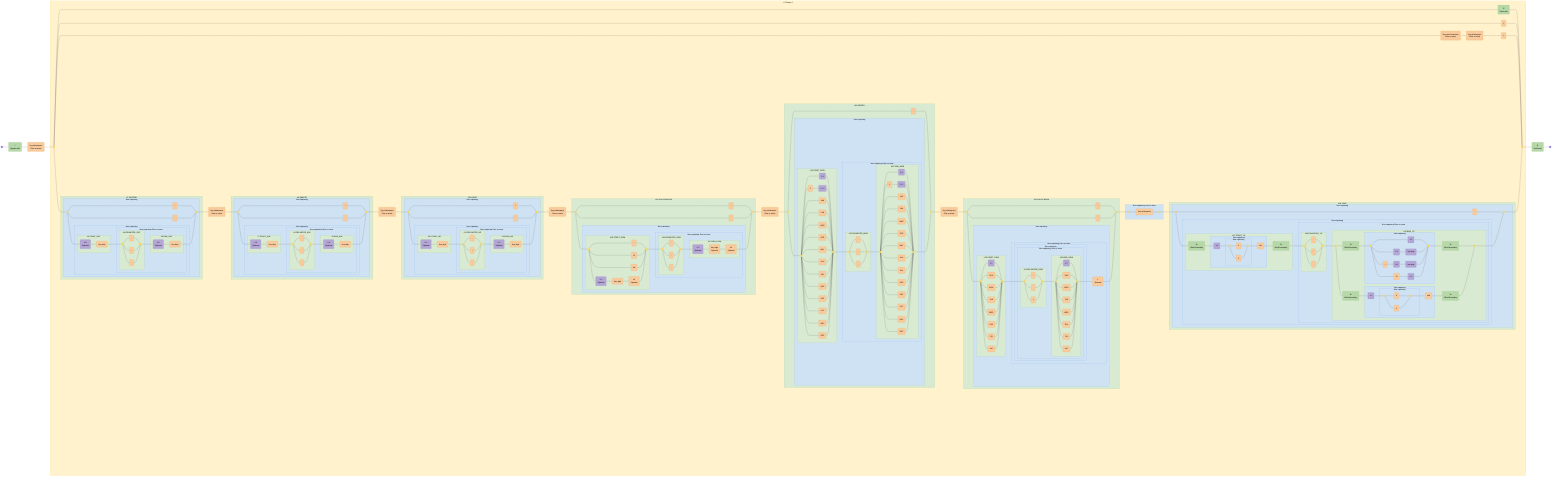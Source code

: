 graph LR
  accTitle: "Regex: ^\\s*($|#|\\w+\\s*=|(?<SECOND>(?:\\?|\\*|(?:(?<START_SEC>[0-5]?\\d)(?:(?<DELIMITER_SEC>\\-|\\/|\\,)(?<END_SEC>[0-6]?\\d))*)))\\s+(?<MINUTE>(?:\\?|\\*|(?:(?<START_MIN>[0-5]?\\d)(?:(?<DELIMITER_MIN>\\-|\\/|\\,)(?<END_MIN>[0-6]?\\d))*)))\\s+(?<HOUR>(?:\\?|\\*|(?:(?<START_HR>[0-2]?\\d)(?:(?<DELIMITER_HR>\\-|\\/|\\,)(?<END_HR>[0-2]?\\d))*)))\\s+(?<DAYOFMONTH>\\?|\\*|(?:(?<START_DOM>L|W|LW|[1-3]?\\dW?)(?:(?<DELIMITER_DOM>\\-|\\/|\\,)(?<END_DOM>[1-3]?\\d?W?))*))\\s+(?<MONTH>\\*|(?:(?<START_MON>[1-9]|1[012]|JAN|FEB|MAR|APR|MAY|JUN|JUL|AUG|SEP|OCT|NOV|DEC)(?:(?<DELIMITER_MON>\\-|\\/|\\,)(?<END_MON>[1-9]|1[012]|JAN|FEB|MAR|APR|MAY|JUN|JUL|AUG|SEP|OCT|NOV|DEC))*))\\s+(?<DAYOFWEEK>\\?|\\*|(?:(?<START_DOW>[1-7]|SUN|MON|TUE|WED|THU|FRI|SAT)(?:(?:(?:(?<DELIMITER_DOW>\\/|\\,|\\#)(?<END_DOW>[1-7]|SUN|MON|TUE|WED|THU|FRI|SAT))*)L?)*))(?:|\\s)+(?<YEAR>(?:\\*|(?:(?<START_YR>\\b(?:[1-2](?:9|0)\\d\\d)\\b)(?:(?<DELIMITER_YR>\\-|\\/|\\,)(?<END_YR>\\b(?:[1-9]|[1-9][0-9]|1[0-8][0-9]|19[0-2])\\b|\\b(?:[1-2](?:9|0)\\d\\d)\\b))*))))$"
  accDescr: "Generated with regex-to-mermaid@1.0.3"

  %% Nodes
  start@{ shape: f-circ };
  fin@{ shape: f-circ };
  assertion_1("^<br><i>Begins with</i>"):::assertion;
  literal_1("Any whitespace<br><i>Zero or more</i>"):::literal;
  disjunction_begin_1:::disjunction@{ shape: f-circ };
  disjunction_end_1:::disjunction@{ shape: f-circ };
  assertion_2("$<br><i>Ends with</i>"):::assertion;
  literal_2("#"):::literal;
  literal_3("Any word character<br><i>One or more</i>"):::literal;
  literal_4("Any whitespace<br><i>Zero or more</i>"):::literal;
  literal_5("="):::literal;
  disjunction_begin_2:::disjunction@{ shape: f-circ };
  disjunction_end_2:::disjunction@{ shape: f-circ };
  literal_6("?"):::literal;
  literal_7("*"):::literal;
  char_class_1("0-5<br><i>Optional</i>"):::char-class;
  literal_8("Any digit"):::literal;
  disjunction_begin_3:::disjunction@{ shape: f-circ };
  disjunction_end_3:::disjunction@{ shape: f-circ };
  literal_9("-"):::literal;
  literal_10("/"):::literal;
  literal_11(","):::literal;
  char_class_2("0-6<br><i>Optional</i>"):::char-class;
  literal_12("Any digit"):::literal;
  literal_13("Any whitespace<br><i>One or more</i>"):::literal;
  disjunction_begin_4:::disjunction@{ shape: f-circ };
  disjunction_end_4:::disjunction@{ shape: f-circ };
  literal_14("?"):::literal;
  literal_15("*"):::literal;
  char_class_3("0-5<br><i>Optional</i>"):::char-class;
  literal_16("Any digit"):::literal;
  disjunction_begin_5:::disjunction@{ shape: f-circ };
  disjunction_end_5:::disjunction@{ shape: f-circ };
  literal_17("-"):::literal;
  literal_18("/"):::literal;
  literal_19(","):::literal;
  char_class_4("0-6<br><i>Optional</i>"):::char-class;
  literal_20("Any digit"):::literal;
  literal_21("Any whitespace<br><i>One or more</i>"):::literal;
  disjunction_begin_6:::disjunction@{ shape: f-circ };
  disjunction_end_6:::disjunction@{ shape: f-circ };
  literal_22("?"):::literal;
  literal_23("*"):::literal;
  char_class_5("0-2<br><i>Optional</i>"):::char-class;
  literal_24("Any digit"):::literal;
  disjunction_begin_7:::disjunction@{ shape: f-circ };
  disjunction_end_7:::disjunction@{ shape: f-circ };
  literal_25("-"):::literal;
  literal_26("/"):::literal;
  literal_27(","):::literal;
  char_class_6("0-2<br><i>Optional</i>"):::char-class;
  literal_28("Any digit"):::literal;
  literal_29("Any whitespace<br><i>One or more</i>"):::literal;
  disjunction_begin_8:::disjunction@{ shape: f-circ };
  disjunction_end_8:::disjunction@{ shape: f-circ };
  literal_30("?"):::literal;
  literal_31("*"):::literal;
  disjunction_begin_9:::disjunction@{ shape: f-circ };
  disjunction_end_9:::disjunction@{ shape: f-circ };
  literal_32("L"):::literal;
  literal_33("W"):::literal;
  literal_34("LW"):::literal;
  char_class_7("1-3<br><i>Optional</i>"):::char-class;
  literal_35("Any digit"):::literal;
  literal_36("W<br><i>Optional</i>"):::literal;
  disjunction_begin_10:::disjunction@{ shape: f-circ };
  disjunction_end_10:::disjunction@{ shape: f-circ };
  literal_37("-"):::literal;
  literal_38("/"):::literal;
  literal_39(","):::literal;
  char_class_8("1-3<br><i>Optional</i>"):::char-class;
  literal_40("Any digit<br><i>Optional</i>"):::literal;
  literal_41("W<br><i>Optional</i>"):::literal;
  literal_42("Any whitespace<br><i>One or more</i>"):::literal;
  disjunction_begin_11:::disjunction@{ shape: f-circ };
  disjunction_end_11:::disjunction@{ shape: f-circ };
  literal_43("*"):::literal;
  disjunction_begin_12:::disjunction@{ shape: f-circ };
  disjunction_end_12:::disjunction@{ shape: f-circ };
  char_class_9("1-9"):::char-class;
  literal_44("1"):::literal;
  char_class_10("0 1 2"):::char-class;
  literal_45("JAN"):::literal;
  literal_46("FEB"):::literal;
  literal_47("MAR"):::literal;
  literal_48("APR"):::literal;
  literal_49("MAY"):::literal;
  literal_50("JUN"):::literal;
  literal_51("JUL"):::literal;
  literal_52("AUG"):::literal;
  literal_53("SEP"):::literal;
  literal_54("OCT"):::literal;
  literal_55("NOV"):::literal;
  literal_56("DEC"):::literal;
  disjunction_begin_13:::disjunction@{ shape: f-circ };
  disjunction_end_13:::disjunction@{ shape: f-circ };
  literal_57("-"):::literal;
  literal_58("/"):::literal;
  literal_59(","):::literal;
  disjunction_begin_14:::disjunction@{ shape: f-circ };
  disjunction_end_14:::disjunction@{ shape: f-circ };
  char_class_11("1-9"):::char-class;
  literal_60("1"):::literal;
  char_class_12("0 1 2"):::char-class;
  literal_61("JAN"):::literal;
  literal_62("FEB"):::literal;
  literal_63("MAR"):::literal;
  literal_64("APR"):::literal;
  literal_65("MAY"):::literal;
  literal_66("JUN"):::literal;
  literal_67("JUL"):::literal;
  literal_68("AUG"):::literal;
  literal_69("SEP"):::literal;
  literal_70("OCT"):::literal;
  literal_71("NOV"):::literal;
  literal_72("DEC"):::literal;
  literal_73("Any whitespace<br><i>One or more</i>"):::literal;
  disjunction_begin_15:::disjunction@{ shape: f-circ };
  disjunction_end_15:::disjunction@{ shape: f-circ };
  literal_74("?"):::literal;
  literal_75("*"):::literal;
  disjunction_begin_16:::disjunction@{ shape: f-circ };
  disjunction_end_16:::disjunction@{ shape: f-circ };
  char_class_13("1-7"):::char-class;
  literal_76("SUN"):::literal;
  literal_77("MON"):::literal;
  literal_78("TUE"):::literal;
  literal_79("WED"):::literal;
  literal_80("THU"):::literal;
  literal_81("FRI"):::literal;
  literal_82("SAT"):::literal;
  disjunction_begin_17:::disjunction@{ shape: f-circ };
  disjunction_end_17:::disjunction@{ shape: f-circ };
  literal_83("/"):::literal;
  literal_84(","):::literal;
  literal_85("#"):::literal;
  disjunction_begin_18:::disjunction@{ shape: f-circ };
  disjunction_end_18:::disjunction@{ shape: f-circ };
  char_class_14("1-7"):::char-class;
  literal_86("SUN"):::literal;
  literal_87("MON"):::literal;
  literal_88("TUE"):::literal;
  literal_89("WED"):::literal;
  literal_90("THU"):::literal;
  literal_91("FRI"):::literal;
  literal_92("SAT"):::literal;
  literal_93("L<br><i>Optional</i>"):::literal;
  disjunction_begin_19:::disjunction@{ shape: f-circ };
  disjunction_end_19:::disjunction@{ shape: f-circ };
  literal_94("Any whitespace"):::literal;
  disjunction_begin_20:::disjunction@{ shape: f-circ };
  disjunction_end_20:::disjunction@{ shape: f-circ };
  literal_95("*"):::literal;
  assertion_3("\b<br><i>Word boundary</i>"):::assertion;
  char_class_15("1-2"):::char-class;
  disjunction_begin_21:::disjunction@{ shape: f-circ };
  disjunction_end_21:::disjunction@{ shape: f-circ };
  literal_96("9"):::literal;
  literal_97("0"):::literal;
  literal_98("\d\d"):::literal;
  assertion_4("\b<br><i>Word boundary</i>"):::assertion;
  disjunction_begin_22:::disjunction@{ shape: f-circ };
  disjunction_end_22:::disjunction@{ shape: f-circ };
  literal_99("-"):::literal;
  literal_100("/"):::literal;
  literal_101(","):::literal;
  disjunction_begin_23:::disjunction@{ shape: f-circ };
  disjunction_end_23:::disjunction@{ shape: f-circ };
  assertion_5("\b<br><i>Word boundary</i>"):::assertion;
  disjunction_begin_24:::disjunction@{ shape: f-circ };
  disjunction_end_24:::disjunction@{ shape: f-circ };
  char_class_16("1-9"):::char-class;
  char_class_17("1-9"):::char-class;
  char_class_18("Any digit"):::char-class;
  literal_102("1"):::literal;
  char_class_19("0-8"):::char-class;
  char_class_20("Any digit"):::char-class;
  literal_103("19"):::literal;
  char_class_21("0-2"):::char-class;
  assertion_6("\b<br><i>Word boundary</i>"):::assertion;
  assertion_7("\b<br><i>Word boundary</i>"):::assertion;
  char_class_22("1-2"):::char-class;
  disjunction_begin_25:::disjunction@{ shape: f-circ };
  disjunction_end_25:::disjunction@{ shape: f-circ };
  literal_104("9"):::literal;
  literal_105("0"):::literal;
  literal_106("\d\d"):::literal;
  assertion_8("\b<br><i>Word boundary</i>"):::assertion;
  assertion_9("$<br><i>Ends with</i>"):::assertion;

  %% Subgraphs
  subgraph named_capture_2 ["#3 START_SEC"]
    char_class_1
    literal_8
  end

  subgraph named_capture_3 ["#4 DELIMITER_SEC"]
    disjunction_begin_3
    disjunction_end_3
    literal_9
    literal_10
    literal_11
  end

  subgraph named_capture_4 ["#5 END_SEC"]
    char_class_2
    literal_12
  end

  subgraph non_capturing_3 ["Non-capturing <i>Zero or more</i>"]
    named_capture_3
    named_capture_4
  end

  subgraph non_capturing_2 ["Non-capturing"]
    named_capture_2
    named_capture_3
    named_capture_4
    non_capturing_3
  end

  subgraph non_capturing_1 ["Non-capturing"]
    named_capture_2
    named_capture_3
    named_capture_4
    non_capturing_3
    non_capturing_2
    disjunction_begin_2
    disjunction_end_2
    literal_6
    literal_7
  end

  subgraph named_capture_1 ["#2 SECOND"]
    named_capture_2
    named_capture_3
    named_capture_4
    non_capturing_3
    non_capturing_2
    non_capturing_1
  end

  subgraph named_capture_6 ["#7 START_MIN"]
    char_class_3
    literal_16
  end

  subgraph named_capture_7 ["#8 DELIMITER_MIN"]
    disjunction_begin_5
    disjunction_end_5
    literal_17
    literal_18
    literal_19
  end

  subgraph named_capture_8 ["#9 END_MIN"]
    char_class_4
    literal_20
  end

  subgraph non_capturing_6 ["Non-capturing <i>Zero or more</i>"]
    named_capture_7
    named_capture_8
  end

  subgraph non_capturing_5 ["Non-capturing"]
    named_capture_6
    named_capture_7
    named_capture_8
    non_capturing_6
  end

  subgraph non_capturing_4 ["Non-capturing"]
    named_capture_6
    named_capture_7
    named_capture_8
    non_capturing_6
    non_capturing_5
    disjunction_begin_4
    disjunction_end_4
    literal_14
    literal_15
  end

  subgraph named_capture_5 ["#6 MINUTE"]
    named_capture_6
    named_capture_7
    named_capture_8
    non_capturing_6
    non_capturing_5
    non_capturing_4
  end

  subgraph named_capture_10 ["#11 START_HR"]
    char_class_5
    literal_24
  end

  subgraph named_capture_11 ["#12 DELIMITER_HR"]
    disjunction_begin_7
    disjunction_end_7
    literal_25
    literal_26
    literal_27
  end

  subgraph named_capture_12 ["#13 END_HR"]
    char_class_6
    literal_28
  end

  subgraph non_capturing_9 ["Non-capturing <i>Zero or more</i>"]
    named_capture_11
    named_capture_12
  end

  subgraph non_capturing_8 ["Non-capturing"]
    named_capture_10
    named_capture_11
    named_capture_12
    non_capturing_9
  end

  subgraph non_capturing_7 ["Non-capturing"]
    named_capture_10
    named_capture_11
    named_capture_12
    non_capturing_9
    non_capturing_8
    disjunction_begin_6
    disjunction_end_6
    literal_22
    literal_23
  end

  subgraph named_capture_9 ["#10 HOUR"]
    named_capture_10
    named_capture_11
    named_capture_12
    non_capturing_9
    non_capturing_8
    non_capturing_7
  end

  subgraph named_capture_14 ["#15 START_DOM"]
    disjunction_begin_9
    disjunction_end_9
    literal_32
    literal_33
    literal_34
    char_class_7
    literal_35
    literal_36
  end

  subgraph named_capture_15 ["#16 DELIMITER_DOM"]
    disjunction_begin_10
    disjunction_end_10
    literal_37
    literal_38
    literal_39
  end

  subgraph named_capture_16 ["#17 END_DOM"]
    char_class_8
    literal_40
    literal_41
  end

  subgraph non_capturing_11 ["Non-capturing <i>Zero or more</i>"]
    named_capture_15
    named_capture_16
  end

  subgraph non_capturing_10 ["Non-capturing"]
    named_capture_14
    named_capture_15
    named_capture_16
    non_capturing_11
  end

  subgraph named_capture_13 ["#14 DAYOFMONTH"]
    named_capture_14
    named_capture_15
    named_capture_16
    non_capturing_11
    non_capturing_10
    disjunction_begin_8
    disjunction_end_8
    literal_30
    literal_31
  end

  subgraph named_capture_18 ["#19 START_MON"]
    disjunction_begin_12
    disjunction_end_12
    char_class_9
    literal_44
    char_class_10
    literal_45
    literal_46
    literal_47
    literal_48
    literal_49
    literal_50
    literal_51
    literal_52
    literal_53
    literal_54
    literal_55
    literal_56
  end

  subgraph named_capture_19 ["#20 DELIMITER_MON"]
    disjunction_begin_13
    disjunction_end_13
    literal_57
    literal_58
    literal_59
  end

  subgraph named_capture_20 ["#21 END_MON"]
    disjunction_begin_14
    disjunction_end_14
    char_class_11
    literal_60
    char_class_12
    literal_61
    literal_62
    literal_63
    literal_64
    literal_65
    literal_66
    literal_67
    literal_68
    literal_69
    literal_70
    literal_71
    literal_72
  end

  subgraph non_capturing_13 ["Non-capturing <i>Zero or more</i>"]
    named_capture_19
    named_capture_20
  end

  subgraph non_capturing_12 ["Non-capturing"]
    named_capture_18
    named_capture_19
    named_capture_20
    non_capturing_13
  end

  subgraph named_capture_17 ["#18 MONTH"]
    named_capture_18
    named_capture_19
    named_capture_20
    non_capturing_13
    non_capturing_12
    disjunction_begin_11
    disjunction_end_11
    literal_43
  end

  subgraph named_capture_22 ["#23 START_DOW"]
    disjunction_begin_16
    disjunction_end_16
    char_class_13
    literal_76
    literal_77
    literal_78
    literal_79
    literal_80
    literal_81
    literal_82
  end

  subgraph named_capture_23 ["#24 DELIMITER_DOW"]
    disjunction_begin_17
    disjunction_end_17
    literal_83
    literal_84
    literal_85
  end

  subgraph named_capture_24 ["#25 END_DOW"]
    disjunction_begin_18
    disjunction_end_18
    char_class_14
    literal_86
    literal_87
    literal_88
    literal_89
    literal_90
    literal_91
    literal_92
  end

  subgraph non_capturing_17 ["Non-capturing <i>Zero or more</i>"]
    named_capture_23
    named_capture_24
  end

  subgraph non_capturing_16 ["Non-capturing"]
    named_capture_23
    named_capture_24
    non_capturing_17
  end

  subgraph non_capturing_15 ["Non-capturing <i>Zero or more</i>"]
    named_capture_23
    named_capture_24
    non_capturing_17
    non_capturing_16
    literal_93
  end

  subgraph non_capturing_14 ["Non-capturing"]
    named_capture_22
    named_capture_23
    named_capture_24
    non_capturing_17
    non_capturing_16
    non_capturing_15
  end

  subgraph named_capture_21 ["#22 DAYOFWEEK"]
    named_capture_22
    named_capture_23
    named_capture_24
    non_capturing_17
    non_capturing_16
    non_capturing_15
    non_capturing_14
    disjunction_begin_15
    disjunction_end_15
    literal_74
    literal_75
  end

  subgraph non_capturing_18 ["Non-capturing <i>One or more</i>"]
    disjunction_begin_19
    disjunction_end_19
    literal_94
  end

  subgraph non_capturing_22 ["Non-capturing"]
    disjunction_begin_21
    disjunction_end_21
    literal_96
    literal_97
  end

  subgraph non_capturing_21 ["Non-capturing"]
    non_capturing_22
    char_class_15
    literal_98
  end

  subgraph named_capture_26 ["#27 START_YR"]
    non_capturing_22
    non_capturing_21
    assertion_3
    assertion_4
  end

  subgraph named_capture_27 ["#28 DELIMITER_YR"]
    disjunction_begin_22
    disjunction_end_22
    literal_99
    literal_100
    literal_101
  end

  subgraph non_capturing_24 ["Non-capturing"]
    disjunction_begin_24
    disjunction_end_24
    char_class_16
    char_class_17
    char_class_18
    literal_102
    char_class_19
    char_class_20
    literal_103
    char_class_21
  end

  subgraph non_capturing_26 ["Non-capturing"]
    disjunction_begin_25
    disjunction_end_25
    literal_104
    literal_105
  end

  subgraph non_capturing_25 ["Non-capturing"]
    non_capturing_26
    char_class_22
    literal_106
  end

  subgraph named_capture_28 ["#29 END_YR"]
    non_capturing_24
    non_capturing_26
    non_capturing_25
    disjunction_begin_23
    disjunction_end_23
    assertion_5
    assertion_6
    assertion_7
    assertion_8
  end

  subgraph non_capturing_23 ["Non-capturing <i>Zero or more</i>"]
    named_capture_27
    non_capturing_24
    non_capturing_26
    non_capturing_25
    named_capture_28
  end

  subgraph non_capturing_20 ["Non-capturing"]
    non_capturing_22
    non_capturing_21
    named_capture_26
    named_capture_27
    non_capturing_24
    non_capturing_26
    non_capturing_25
    named_capture_28
    non_capturing_23
  end

  subgraph non_capturing_19 ["Non-capturing"]
    non_capturing_22
    non_capturing_21
    named_capture_26
    named_capture_27
    non_capturing_24
    non_capturing_26
    non_capturing_25
    named_capture_28
    non_capturing_23
    non_capturing_20
    disjunction_begin_20
    disjunction_end_20
    literal_95
  end

  subgraph named_capture_25 ["#26 YEAR"]
    non_capturing_22
    non_capturing_21
    named_capture_26
    named_capture_27
    non_capturing_24
    non_capturing_26
    non_capturing_25
    named_capture_28
    non_capturing_23
    non_capturing_20
    non_capturing_19
  end

  subgraph standard_1 ["#1 Group 1"]
    named_capture_2
    named_capture_3
    named_capture_4
    non_capturing_3
    non_capturing_2
    non_capturing_1
    named_capture_1
    named_capture_6
    named_capture_7
    named_capture_8
    non_capturing_6
    non_capturing_5
    non_capturing_4
    named_capture_5
    named_capture_10
    named_capture_11
    named_capture_12
    non_capturing_9
    non_capturing_8
    non_capturing_7
    named_capture_9
    named_capture_14
    named_capture_15
    named_capture_16
    non_capturing_11
    non_capturing_10
    named_capture_13
    named_capture_18
    named_capture_19
    named_capture_20
    non_capturing_13
    non_capturing_12
    named_capture_17
    named_capture_22
    named_capture_23
    named_capture_24
    non_capturing_17
    non_capturing_16
    non_capturing_15
    non_capturing_14
    named_capture_21
    non_capturing_18
    non_capturing_22
    non_capturing_21
    named_capture_26
    named_capture_27
    non_capturing_24
    non_capturing_26
    non_capturing_25
    named_capture_28
    non_capturing_23
    non_capturing_20
    non_capturing_19
    named_capture_25
    disjunction_begin_1
    disjunction_end_1
    assertion_2
    literal_2
    literal_3
    literal_4
    literal_5
    literal_13
    literal_21
    literal_29
    literal_42
    literal_73
  end

  %% Edges
  start --- assertion_1;
  assertion_1 --- literal_1;
  literal_1 --- disjunction_begin_1;
  disjunction_begin_1 --- assertion_2;
  assertion_2 --- disjunction_end_1;
  disjunction_begin_1 --- literal_2;
  literal_2 --- disjunction_end_1;
  disjunction_begin_1 --- literal_3;
  literal_3 --- literal_4;
  literal_4 --- literal_5;
  literal_5 --- disjunction_end_1;
  disjunction_begin_1 --- disjunction_begin_2;
  disjunction_begin_2 --- literal_6;
  literal_6 --- disjunction_end_2;
  disjunction_begin_2 --- literal_7;
  literal_7 --- disjunction_end_2;
  disjunction_begin_2 --- char_class_1;
  char_class_1 --- literal_8;
  literal_8 --- disjunction_begin_3;
  disjunction_begin_3 --- literal_9;
  literal_9 --- disjunction_end_3;
  disjunction_begin_3 --- literal_10;
  literal_10 --- disjunction_end_3;
  disjunction_begin_3 --- literal_11;
  literal_11 --- disjunction_end_3;
  disjunction_end_3 --- char_class_2;
  char_class_2 --- literal_12;
  literal_12 --- disjunction_end_2;
  disjunction_end_2 --- literal_13;
  literal_13 --- disjunction_begin_4;
  disjunction_begin_4 --- literal_14;
  literal_14 --- disjunction_end_4;
  disjunction_begin_4 --- literal_15;
  literal_15 --- disjunction_end_4;
  disjunction_begin_4 --- char_class_3;
  char_class_3 --- literal_16;
  literal_16 --- disjunction_begin_5;
  disjunction_begin_5 --- literal_17;
  literal_17 --- disjunction_end_5;
  disjunction_begin_5 --- literal_18;
  literal_18 --- disjunction_end_5;
  disjunction_begin_5 --- literal_19;
  literal_19 --- disjunction_end_5;
  disjunction_end_5 --- char_class_4;
  char_class_4 --- literal_20;
  literal_20 --- disjunction_end_4;
  disjunction_end_4 --- literal_21;
  literal_21 --- disjunction_begin_6;
  disjunction_begin_6 --- literal_22;
  literal_22 --- disjunction_end_6;
  disjunction_begin_6 --- literal_23;
  literal_23 --- disjunction_end_6;
  disjunction_begin_6 --- char_class_5;
  char_class_5 --- literal_24;
  literal_24 --- disjunction_begin_7;
  disjunction_begin_7 --- literal_25;
  literal_25 --- disjunction_end_7;
  disjunction_begin_7 --- literal_26;
  literal_26 --- disjunction_end_7;
  disjunction_begin_7 --- literal_27;
  literal_27 --- disjunction_end_7;
  disjunction_end_7 --- char_class_6;
  char_class_6 --- literal_28;
  literal_28 --- disjunction_end_6;
  disjunction_end_6 --- literal_29;
  literal_29 --- disjunction_begin_8;
  disjunction_begin_8 --- literal_30;
  literal_30 --- disjunction_end_8;
  disjunction_begin_8 --- literal_31;
  literal_31 --- disjunction_end_8;
  disjunction_begin_8 --- disjunction_begin_9;
  disjunction_begin_9 --- literal_32;
  literal_32 --- disjunction_end_9;
  disjunction_begin_9 --- literal_33;
  literal_33 --- disjunction_end_9;
  disjunction_begin_9 --- literal_34;
  literal_34 --- disjunction_end_9;
  disjunction_begin_9 --- char_class_7;
  char_class_7 --- literal_35;
  literal_35 --- literal_36;
  literal_36 --- disjunction_end_9;
  disjunction_end_9 --- disjunction_begin_10;
  disjunction_begin_10 --- literal_37;
  literal_37 --- disjunction_end_10;
  disjunction_begin_10 --- literal_38;
  literal_38 --- disjunction_end_10;
  disjunction_begin_10 --- literal_39;
  literal_39 --- disjunction_end_10;
  disjunction_end_10 --- char_class_8;
  char_class_8 --- literal_40;
  literal_40 --- literal_41;
  literal_41 --- disjunction_end_8;
  disjunction_end_8 --- literal_42;
  literal_42 --- disjunction_begin_11;
  disjunction_begin_11 --- literal_43;
  literal_43 --- disjunction_end_11;
  disjunction_begin_11 --- disjunction_begin_12;
  disjunction_begin_12 --- char_class_9;
  char_class_9 --- disjunction_end_12;
  disjunction_begin_12 --- literal_44;
  literal_44 --- char_class_10;
  char_class_10 --- disjunction_end_12;
  disjunction_begin_12 --- literal_45;
  literal_45 --- disjunction_end_12;
  disjunction_begin_12 --- literal_46;
  literal_46 --- disjunction_end_12;
  disjunction_begin_12 --- literal_47;
  literal_47 --- disjunction_end_12;
  disjunction_begin_12 --- literal_48;
  literal_48 --- disjunction_end_12;
  disjunction_begin_12 --- literal_49;
  literal_49 --- disjunction_end_12;
  disjunction_begin_12 --- literal_50;
  literal_50 --- disjunction_end_12;
  disjunction_begin_12 --- literal_51;
  literal_51 --- disjunction_end_12;
  disjunction_begin_12 --- literal_52;
  literal_52 --- disjunction_end_12;
  disjunction_begin_12 --- literal_53;
  literal_53 --- disjunction_end_12;
  disjunction_begin_12 --- literal_54;
  literal_54 --- disjunction_end_12;
  disjunction_begin_12 --- literal_55;
  literal_55 --- disjunction_end_12;
  disjunction_begin_12 --- literal_56;
  literal_56 --- disjunction_end_12;
  disjunction_end_12 --- disjunction_begin_13;
  disjunction_begin_13 --- literal_57;
  literal_57 --- disjunction_end_13;
  disjunction_begin_13 --- literal_58;
  literal_58 --- disjunction_end_13;
  disjunction_begin_13 --- literal_59;
  literal_59 --- disjunction_end_13;
  disjunction_end_13 --- disjunction_begin_14;
  disjunction_begin_14 --- char_class_11;
  char_class_11 --- disjunction_end_14;
  disjunction_begin_14 --- literal_60;
  literal_60 --- char_class_12;
  char_class_12 --- disjunction_end_14;
  disjunction_begin_14 --- literal_61;
  literal_61 --- disjunction_end_14;
  disjunction_begin_14 --- literal_62;
  literal_62 --- disjunction_end_14;
  disjunction_begin_14 --- literal_63;
  literal_63 --- disjunction_end_14;
  disjunction_begin_14 --- literal_64;
  literal_64 --- disjunction_end_14;
  disjunction_begin_14 --- literal_65;
  literal_65 --- disjunction_end_14;
  disjunction_begin_14 --- literal_66;
  literal_66 --- disjunction_end_14;
  disjunction_begin_14 --- literal_67;
  literal_67 --- disjunction_end_14;
  disjunction_begin_14 --- literal_68;
  literal_68 --- disjunction_end_14;
  disjunction_begin_14 --- literal_69;
  literal_69 --- disjunction_end_14;
  disjunction_begin_14 --- literal_70;
  literal_70 --- disjunction_end_14;
  disjunction_begin_14 --- literal_71;
  literal_71 --- disjunction_end_14;
  disjunction_begin_14 --- literal_72;
  literal_72 --- disjunction_end_14;
  disjunction_end_14 --- disjunction_end_11;
  disjunction_end_11 --- literal_73;
  literal_73 --- disjunction_begin_15;
  disjunction_begin_15 --- literal_74;
  literal_74 --- disjunction_end_15;
  disjunction_begin_15 --- literal_75;
  literal_75 --- disjunction_end_15;
  disjunction_begin_15 --- disjunction_begin_16;
  disjunction_begin_16 --- char_class_13;
  char_class_13 --- disjunction_end_16;
  disjunction_begin_16 --- literal_76;
  literal_76 --- disjunction_end_16;
  disjunction_begin_16 --- literal_77;
  literal_77 --- disjunction_end_16;
  disjunction_begin_16 --- literal_78;
  literal_78 --- disjunction_end_16;
  disjunction_begin_16 --- literal_79;
  literal_79 --- disjunction_end_16;
  disjunction_begin_16 --- literal_80;
  literal_80 --- disjunction_end_16;
  disjunction_begin_16 --- literal_81;
  literal_81 --- disjunction_end_16;
  disjunction_begin_16 --- literal_82;
  literal_82 --- disjunction_end_16;
  disjunction_end_16 --- disjunction_begin_17;
  disjunction_begin_17 --- literal_83;
  literal_83 --- disjunction_end_17;
  disjunction_begin_17 --- literal_84;
  literal_84 --- disjunction_end_17;
  disjunction_begin_17 --- literal_85;
  literal_85 --- disjunction_end_17;
  disjunction_end_17 --- disjunction_begin_18;
  disjunction_begin_18 --- char_class_14;
  char_class_14 --- disjunction_end_18;
  disjunction_begin_18 --- literal_86;
  literal_86 --- disjunction_end_18;
  disjunction_begin_18 --- literal_87;
  literal_87 --- disjunction_end_18;
  disjunction_begin_18 --- literal_88;
  literal_88 --- disjunction_end_18;
  disjunction_begin_18 --- literal_89;
  literal_89 --- disjunction_end_18;
  disjunction_begin_18 --- literal_90;
  literal_90 --- disjunction_end_18;
  disjunction_begin_18 --- literal_91;
  literal_91 --- disjunction_end_18;
  disjunction_begin_18 --- literal_92;
  literal_92 --- disjunction_end_18;
  disjunction_end_18 --- literal_93;
  literal_93 --- disjunction_end_15;
  disjunction_end_15 --- disjunction_begin_19;
  disjunction_begin_19 --- literal_94;
  literal_94 --- disjunction_end_19;
  disjunction_end_19 --- disjunction_begin_20;
  disjunction_begin_20 --- literal_95;
  literal_95 --- disjunction_end_20;
  disjunction_begin_20 --- assertion_3;
  assertion_3 --- char_class_15;
  char_class_15 --- disjunction_begin_21;
  disjunction_begin_21 --- literal_96;
  literal_96 --- disjunction_end_21;
  disjunction_begin_21 --- literal_97;
  literal_97 --- disjunction_end_21;
  disjunction_end_21 --- literal_98;
  literal_98 --- assertion_4;
  assertion_4 --- disjunction_begin_22;
  disjunction_begin_22 --- literal_99;
  literal_99 --- disjunction_end_22;
  disjunction_begin_22 --- literal_100;
  literal_100 --- disjunction_end_22;
  disjunction_begin_22 --- literal_101;
  literal_101 --- disjunction_end_22;
  disjunction_end_22 --- disjunction_begin_23;
  disjunction_begin_23 --- assertion_5;
  assertion_5 --- disjunction_begin_24;
  disjunction_begin_24 --- char_class_16;
  char_class_16 --- disjunction_end_24;
  disjunction_begin_24 --- char_class_17;
  char_class_17 --- char_class_18;
  char_class_18 --- disjunction_end_24;
  disjunction_begin_24 --- literal_102;
  literal_102 --- char_class_19;
  char_class_19 --- char_class_20;
  char_class_20 --- disjunction_end_24;
  disjunction_begin_24 --- literal_103;
  literal_103 --- char_class_21;
  char_class_21 --- disjunction_end_24;
  disjunction_end_24 --- assertion_6;
  assertion_6 --- disjunction_end_23;
  disjunction_begin_23 --- assertion_7;
  assertion_7 --- char_class_22;
  char_class_22 --- disjunction_begin_25;
  disjunction_begin_25 --- literal_104;
  literal_104 --- disjunction_end_25;
  disjunction_begin_25 --- literal_105;
  literal_105 --- disjunction_end_25;
  disjunction_end_25 --- literal_106;
  literal_106 --- assertion_8;
  assertion_8 --- disjunction_end_23;
  disjunction_end_23 --- disjunction_end_20;
  disjunction_end_20 --- disjunction_end_1;
  disjunction_end_1 --- assertion_9;
  assertion_9 --- fin;

  %% Styles
  %% Node Styling
  classDef assertion fill:#B6D7A8,stroke:#93C47D,color:#000000;
  classDef literal fill:#F9CB9C,stroke:#E69138,color:#000000;
  classDef disjunction fill:#FFD966,stroke:#F1C232,color:#000000;
  classDef char-class fill:#B4A7D6,stroke:#8E7CC3,color:#000000;

  %% Group Styling
  classDef named-capture fill:#D9EAD3,stroke:#93C47D,color:#000000;
  classDef non-capturing fill:#CFE2F3,stroke:#6D9EEB,color:#000000;
  classDef standard fill:#FFF2CC,stroke:#F1C232,color:#000000;

  %% Apply Group Classes
  class named_capture_2,named_capture_3,named_capture_4,named_capture_1,named_capture_6,named_capture_7,named_capture_8,named_capture_5,named_capture_10,named_capture_11,named_capture_12,named_capture_9,named_capture_14,named_capture_15,named_capture_16,named_capture_13,named_capture_18,named_capture_19,named_capture_20,named_capture_17,named_capture_22,named_capture_23,named_capture_24,named_capture_21,named_capture_26,named_capture_27,named_capture_28,named_capture_25 named-capture;
  class non_capturing_3,non_capturing_2,non_capturing_1,non_capturing_6,non_capturing_5,non_capturing_4,non_capturing_9,non_capturing_8,non_capturing_7,non_capturing_11,non_capturing_10,non_capturing_13,non_capturing_12,non_capturing_17,non_capturing_16,non_capturing_15,non_capturing_14,non_capturing_18,non_capturing_22,non_capturing_21,non_capturing_24,non_capturing_26,non_capturing_25,non_capturing_23,non_capturing_20,non_capturing_19 non-capturing;
  class standard_1 standard;